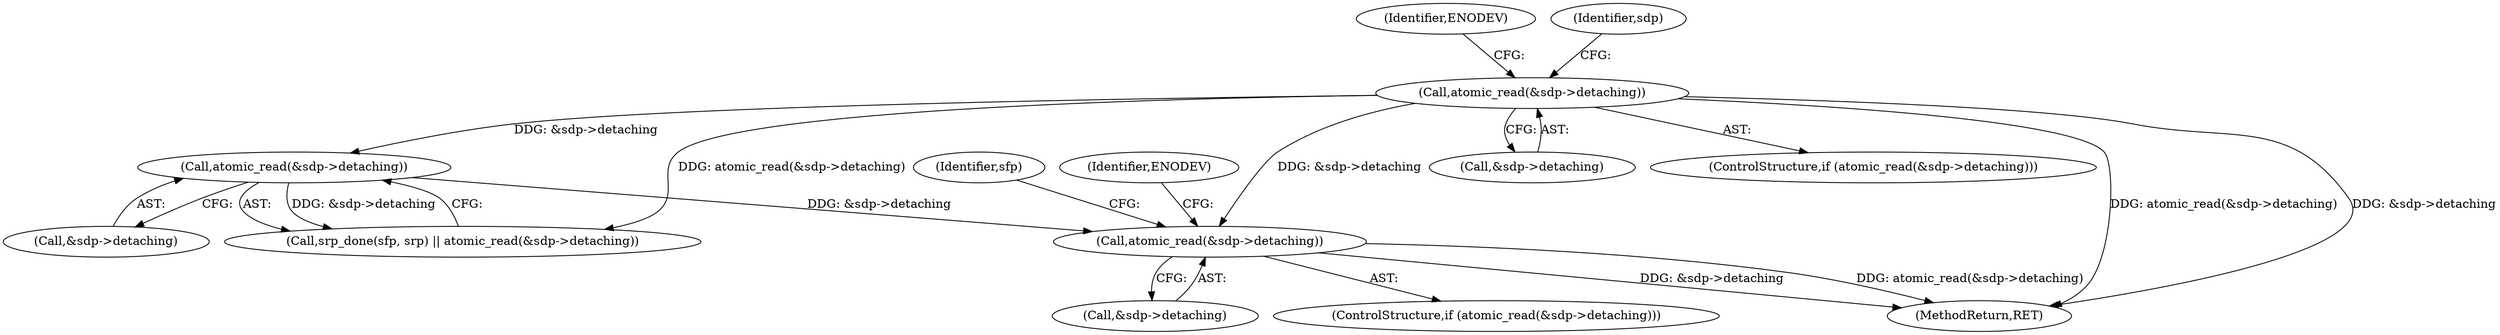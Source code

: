 digraph "0_linux_3e0097499839e0fe3af380410eababe5a47c4cf9_0@API" {
"1000230" [label="(Call,atomic_read(&sdp->detaching))"];
"1000224" [label="(Call,atomic_read(&sdp->detaching))"];
"1000170" [label="(Call,atomic_read(&sdp->detaching))"];
"1000229" [label="(ControlStructure,if (atomic_read(&sdp->detaching)))"];
"1000224" [label="(Call,atomic_read(&sdp->detaching))"];
"1000177" [label="(Identifier,ENODEV)"];
"1000241" [label="(Identifier,sfp)"];
"1000225" [label="(Call,&sdp->detaching)"];
"1000182" [label="(Identifier,sdp)"];
"1000230" [label="(Call,atomic_read(&sdp->detaching))"];
"1000170" [label="(Call,atomic_read(&sdp->detaching))"];
"1000231" [label="(Call,&sdp->detaching)"];
"1001060" [label="(MethodReturn,RET)"];
"1000220" [label="(Call,srp_done(sfp, srp) || atomic_read(&sdp->detaching))"];
"1000171" [label="(Call,&sdp->detaching)"];
"1000237" [label="(Identifier,ENODEV)"];
"1000169" [label="(ControlStructure,if (atomic_read(&sdp->detaching)))"];
"1000230" -> "1000229"  [label="AST: "];
"1000230" -> "1000231"  [label="CFG: "];
"1000231" -> "1000230"  [label="AST: "];
"1000237" -> "1000230"  [label="CFG: "];
"1000241" -> "1000230"  [label="CFG: "];
"1000230" -> "1001060"  [label="DDG: &sdp->detaching"];
"1000230" -> "1001060"  [label="DDG: atomic_read(&sdp->detaching)"];
"1000224" -> "1000230"  [label="DDG: &sdp->detaching"];
"1000170" -> "1000230"  [label="DDG: &sdp->detaching"];
"1000224" -> "1000220"  [label="AST: "];
"1000224" -> "1000225"  [label="CFG: "];
"1000225" -> "1000224"  [label="AST: "];
"1000220" -> "1000224"  [label="CFG: "];
"1000224" -> "1000220"  [label="DDG: &sdp->detaching"];
"1000170" -> "1000224"  [label="DDG: &sdp->detaching"];
"1000170" -> "1000169"  [label="AST: "];
"1000170" -> "1000171"  [label="CFG: "];
"1000171" -> "1000170"  [label="AST: "];
"1000177" -> "1000170"  [label="CFG: "];
"1000182" -> "1000170"  [label="CFG: "];
"1000170" -> "1001060"  [label="DDG: &sdp->detaching"];
"1000170" -> "1001060"  [label="DDG: atomic_read(&sdp->detaching)"];
"1000170" -> "1000220"  [label="DDG: atomic_read(&sdp->detaching)"];
}
